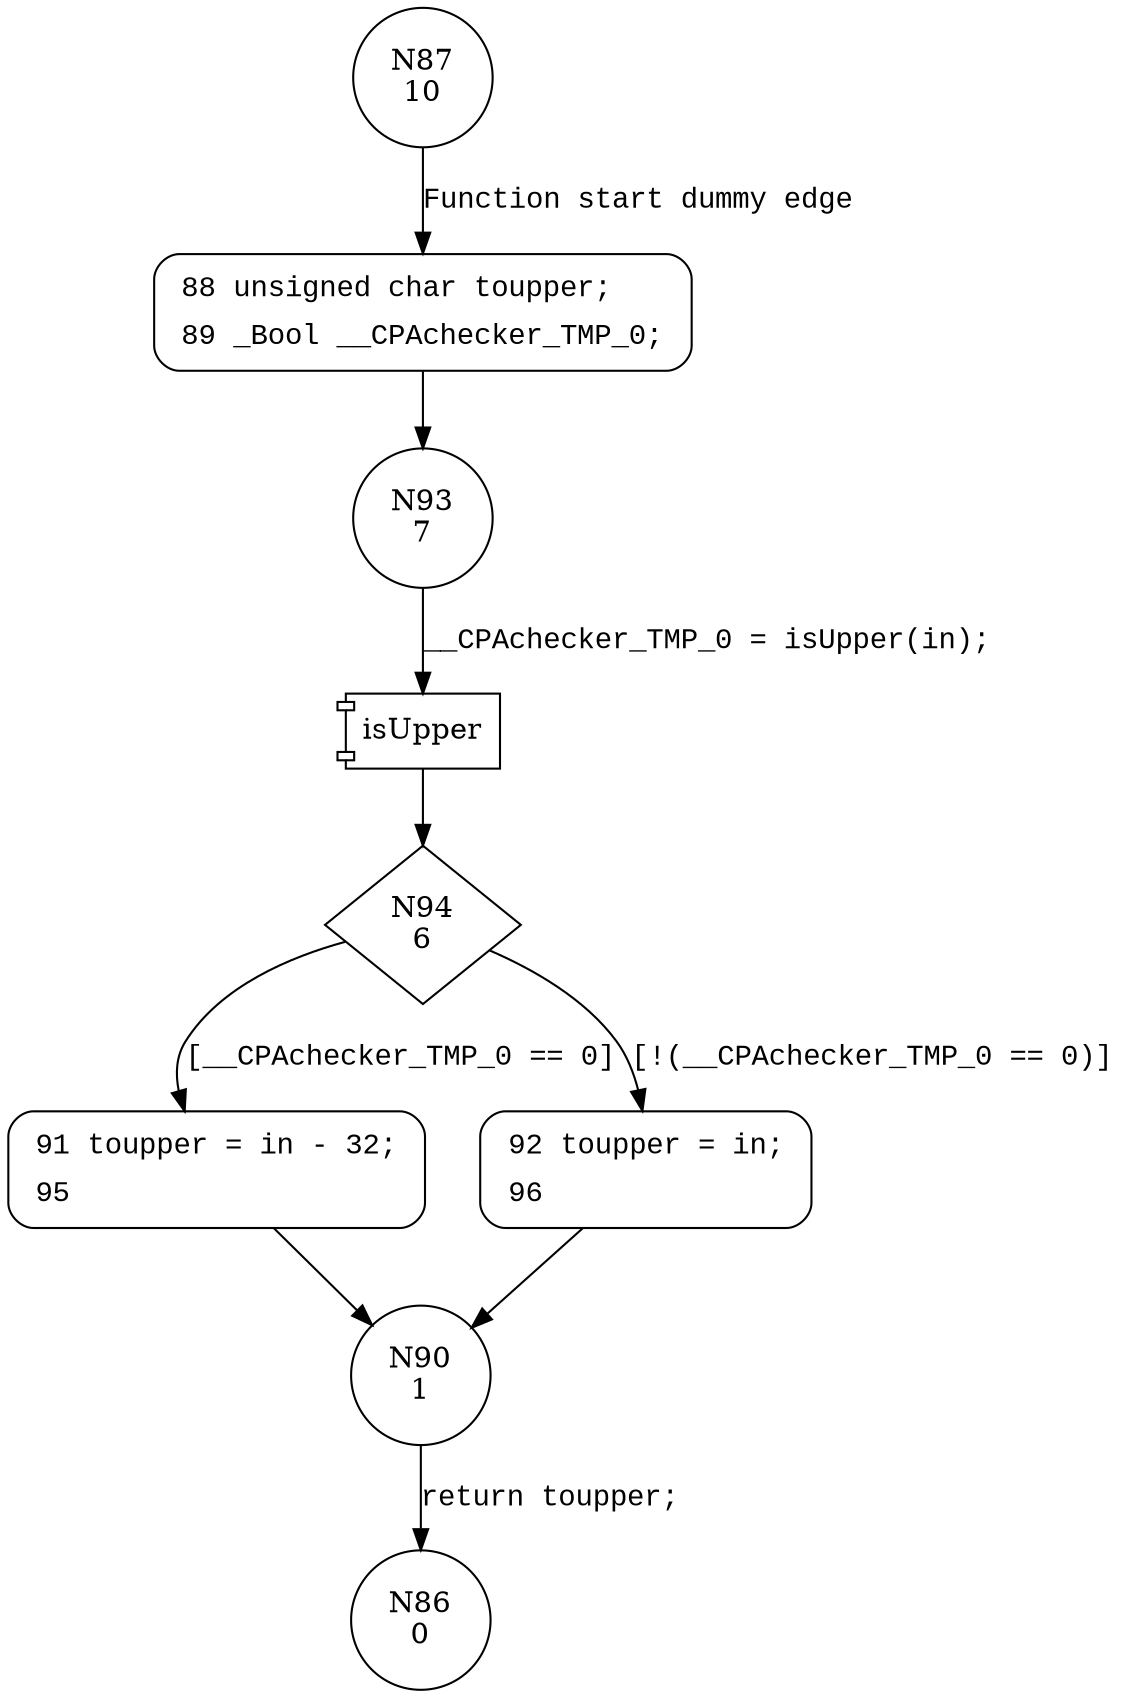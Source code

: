 digraph toUpper {
87 [shape="circle" label="N87\n10"]
88 [shape="circle" label="N88\n9"]
93 [shape="circle" label="N93\n7"]
94 [shape="diamond" label="N94\n6"]
91 [shape="circle" label="N91\n3"]
92 [shape="circle" label="N92\n5"]
90 [shape="circle" label="N90\n1"]
86 [shape="circle" label="N86\n0"]
88 [style="filled,bold" penwidth="1" fillcolor="white" fontname="Courier New" shape="Mrecord" label=<<table border="0" cellborder="0" cellpadding="3" bgcolor="white"><tr><td align="right">88</td><td align="left">unsigned char toupper;</td></tr><tr><td align="right">89</td><td align="left">_Bool __CPAchecker_TMP_0;</td></tr></table>>]
88 -> 93[label=""]
92 [style="filled,bold" penwidth="1" fillcolor="white" fontname="Courier New" shape="Mrecord" label=<<table border="0" cellborder="0" cellpadding="3" bgcolor="white"><tr><td align="right">92</td><td align="left">toupper = in;</td></tr><tr><td align="right">96</td><td align="left"></td></tr></table>>]
92 -> 90[label=""]
91 [style="filled,bold" penwidth="1" fillcolor="white" fontname="Courier New" shape="Mrecord" label=<<table border="0" cellborder="0" cellpadding="3" bgcolor="white"><tr><td align="right">91</td><td align="left">toupper = in - 32;</td></tr><tr><td align="right">95</td><td align="left"></td></tr></table>>]
91 -> 90[label=""]
87 -> 88 [label="Function start dummy edge" fontname="Courier New"]
100007 [shape="component" label="isUpper"]
93 -> 100007 [label="__CPAchecker_TMP_0 = isUpper(in);" fontname="Courier New"]
100007 -> 94 [label="" fontname="Courier New"]
94 -> 91 [label="[__CPAchecker_TMP_0 == 0]" fontname="Courier New"]
94 -> 92 [label="[!(__CPAchecker_TMP_0 == 0)]" fontname="Courier New"]
90 -> 86 [label="return toupper;" fontname="Courier New"]
}